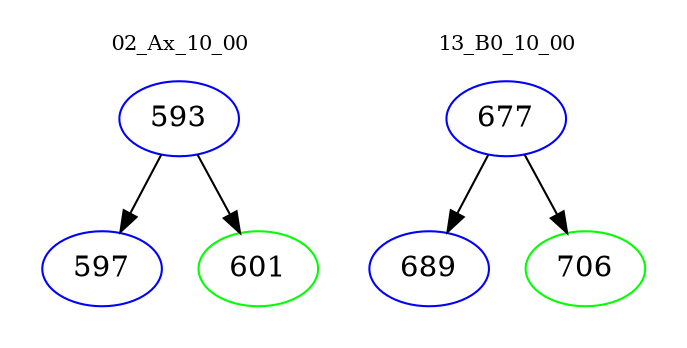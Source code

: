 digraph{
subgraph cluster_0 {
color = white
label = "02_Ax_10_00";
fontsize=10;
T0_593 [label="593", color="blue"]
T0_593 -> T0_597 [color="black"]
T0_597 [label="597", color="blue"]
T0_593 -> T0_601 [color="black"]
T0_601 [label="601", color="green"]
}
subgraph cluster_1 {
color = white
label = "13_B0_10_00";
fontsize=10;
T1_677 [label="677", color="blue"]
T1_677 -> T1_689 [color="black"]
T1_689 [label="689", color="blue"]
T1_677 -> T1_706 [color="black"]
T1_706 [label="706", color="green"]
}
}
